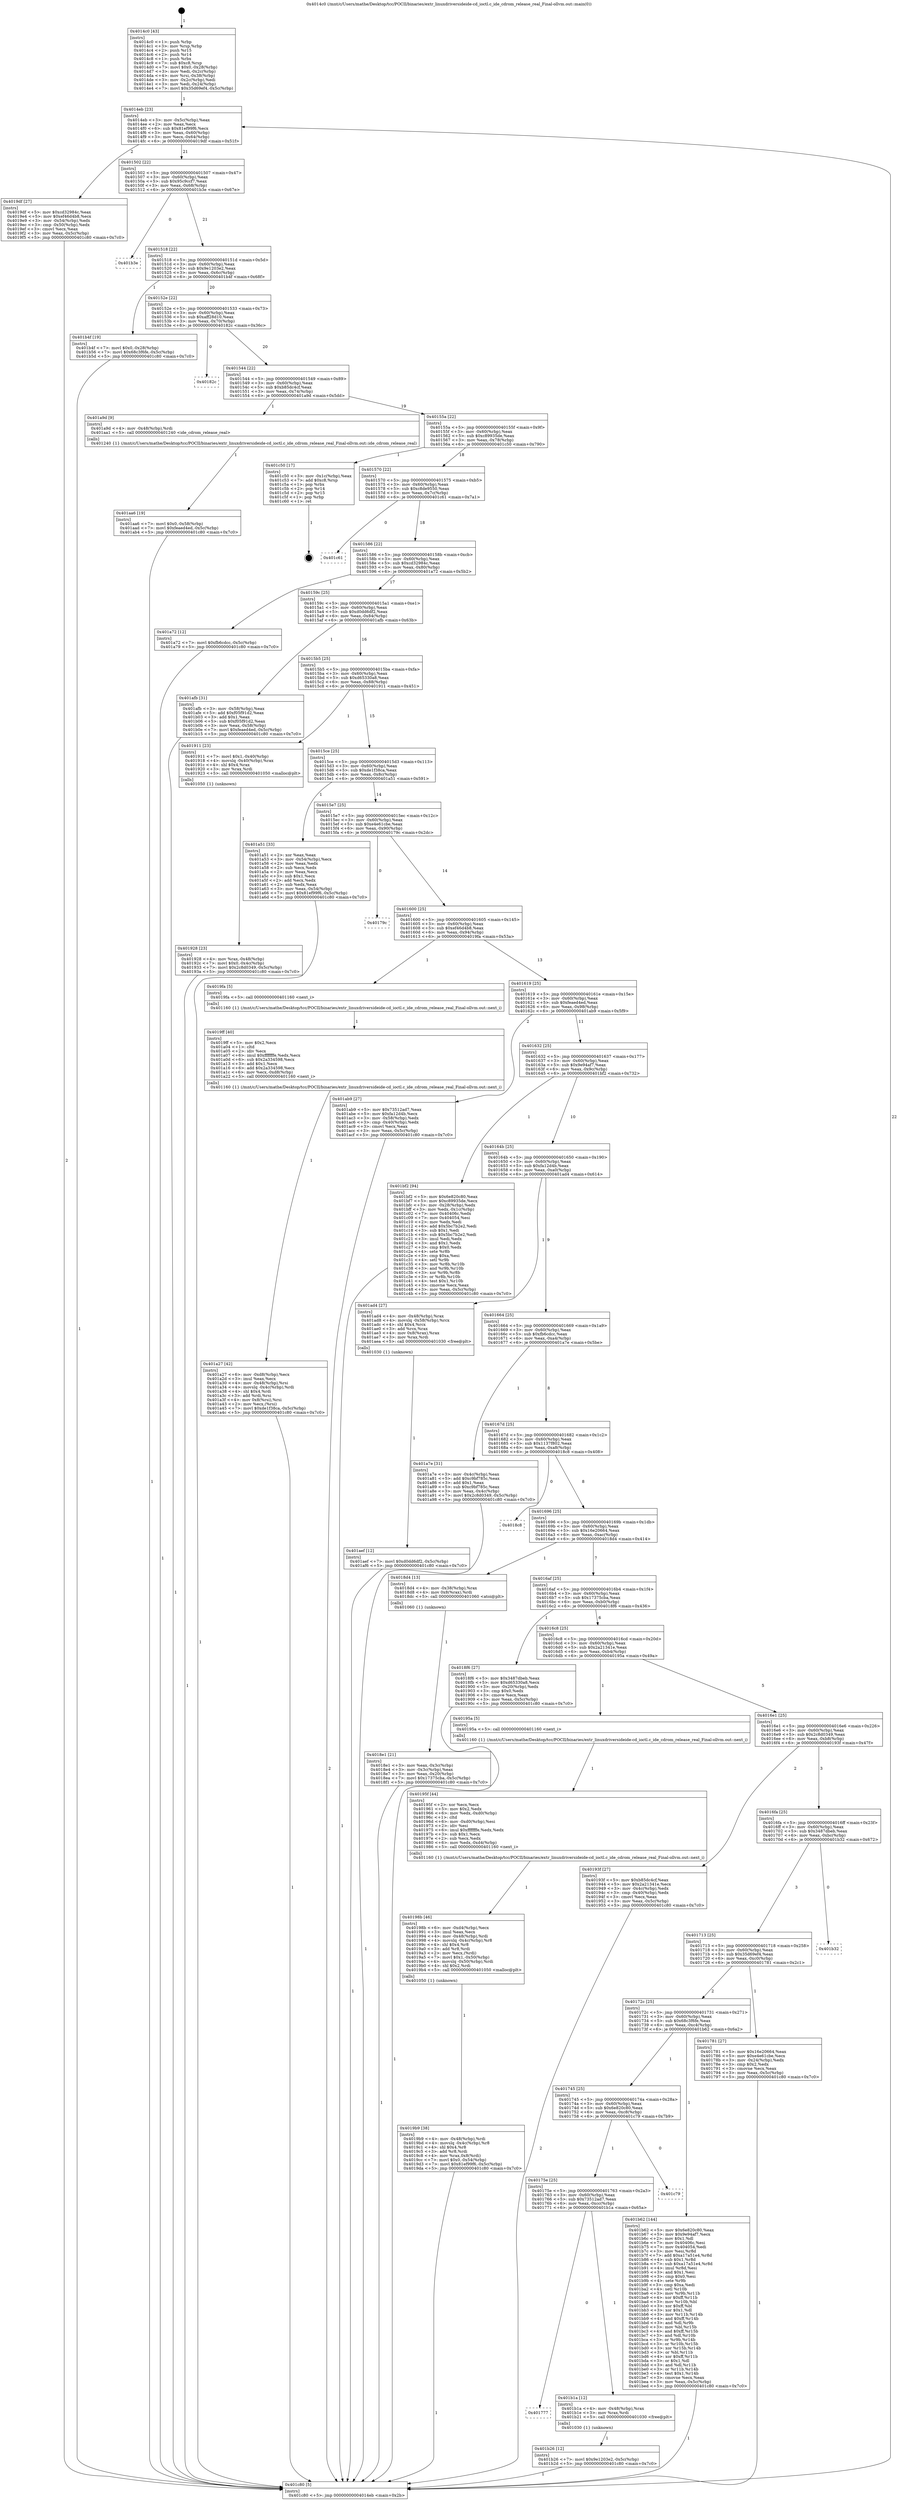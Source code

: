 digraph "0x4014c0" {
  label = "0x4014c0 (/mnt/c/Users/mathe/Desktop/tcc/POCII/binaries/extr_linuxdriversideide-cd_ioctl.c_ide_cdrom_release_real_Final-ollvm.out::main(0))"
  labelloc = "t"
  node[shape=record]

  Entry [label="",width=0.3,height=0.3,shape=circle,fillcolor=black,style=filled]
  "0x4014eb" [label="{
     0x4014eb [23]\l
     | [instrs]\l
     &nbsp;&nbsp;0x4014eb \<+3\>: mov -0x5c(%rbp),%eax\l
     &nbsp;&nbsp;0x4014ee \<+2\>: mov %eax,%ecx\l
     &nbsp;&nbsp;0x4014f0 \<+6\>: sub $0x81ef99f6,%ecx\l
     &nbsp;&nbsp;0x4014f6 \<+3\>: mov %eax,-0x60(%rbp)\l
     &nbsp;&nbsp;0x4014f9 \<+3\>: mov %ecx,-0x64(%rbp)\l
     &nbsp;&nbsp;0x4014fc \<+6\>: je 00000000004019df \<main+0x51f\>\l
  }"]
  "0x4019df" [label="{
     0x4019df [27]\l
     | [instrs]\l
     &nbsp;&nbsp;0x4019df \<+5\>: mov $0xcd32984c,%eax\l
     &nbsp;&nbsp;0x4019e4 \<+5\>: mov $0xef46d4b8,%ecx\l
     &nbsp;&nbsp;0x4019e9 \<+3\>: mov -0x54(%rbp),%edx\l
     &nbsp;&nbsp;0x4019ec \<+3\>: cmp -0x50(%rbp),%edx\l
     &nbsp;&nbsp;0x4019ef \<+3\>: cmovl %ecx,%eax\l
     &nbsp;&nbsp;0x4019f2 \<+3\>: mov %eax,-0x5c(%rbp)\l
     &nbsp;&nbsp;0x4019f5 \<+5\>: jmp 0000000000401c80 \<main+0x7c0\>\l
  }"]
  "0x401502" [label="{
     0x401502 [22]\l
     | [instrs]\l
     &nbsp;&nbsp;0x401502 \<+5\>: jmp 0000000000401507 \<main+0x47\>\l
     &nbsp;&nbsp;0x401507 \<+3\>: mov -0x60(%rbp),%eax\l
     &nbsp;&nbsp;0x40150a \<+5\>: sub $0x95c9ccf7,%eax\l
     &nbsp;&nbsp;0x40150f \<+3\>: mov %eax,-0x68(%rbp)\l
     &nbsp;&nbsp;0x401512 \<+6\>: je 0000000000401b3e \<main+0x67e\>\l
  }"]
  Exit [label="",width=0.3,height=0.3,shape=circle,fillcolor=black,style=filled,peripheries=2]
  "0x401b3e" [label="{
     0x401b3e\l
  }", style=dashed]
  "0x401518" [label="{
     0x401518 [22]\l
     | [instrs]\l
     &nbsp;&nbsp;0x401518 \<+5\>: jmp 000000000040151d \<main+0x5d\>\l
     &nbsp;&nbsp;0x40151d \<+3\>: mov -0x60(%rbp),%eax\l
     &nbsp;&nbsp;0x401520 \<+5\>: sub $0x9e1203e2,%eax\l
     &nbsp;&nbsp;0x401525 \<+3\>: mov %eax,-0x6c(%rbp)\l
     &nbsp;&nbsp;0x401528 \<+6\>: je 0000000000401b4f \<main+0x68f\>\l
  }"]
  "0x401b26" [label="{
     0x401b26 [12]\l
     | [instrs]\l
     &nbsp;&nbsp;0x401b26 \<+7\>: movl $0x9e1203e2,-0x5c(%rbp)\l
     &nbsp;&nbsp;0x401b2d \<+5\>: jmp 0000000000401c80 \<main+0x7c0\>\l
  }"]
  "0x401b4f" [label="{
     0x401b4f [19]\l
     | [instrs]\l
     &nbsp;&nbsp;0x401b4f \<+7\>: movl $0x0,-0x28(%rbp)\l
     &nbsp;&nbsp;0x401b56 \<+7\>: movl $0x68c3f6fe,-0x5c(%rbp)\l
     &nbsp;&nbsp;0x401b5d \<+5\>: jmp 0000000000401c80 \<main+0x7c0\>\l
  }"]
  "0x40152e" [label="{
     0x40152e [22]\l
     | [instrs]\l
     &nbsp;&nbsp;0x40152e \<+5\>: jmp 0000000000401533 \<main+0x73\>\l
     &nbsp;&nbsp;0x401533 \<+3\>: mov -0x60(%rbp),%eax\l
     &nbsp;&nbsp;0x401536 \<+5\>: sub $0xaff28d10,%eax\l
     &nbsp;&nbsp;0x40153b \<+3\>: mov %eax,-0x70(%rbp)\l
     &nbsp;&nbsp;0x40153e \<+6\>: je 000000000040182c \<main+0x36c\>\l
  }"]
  "0x401777" [label="{
     0x401777\l
  }", style=dashed]
  "0x40182c" [label="{
     0x40182c\l
  }", style=dashed]
  "0x401544" [label="{
     0x401544 [22]\l
     | [instrs]\l
     &nbsp;&nbsp;0x401544 \<+5\>: jmp 0000000000401549 \<main+0x89\>\l
     &nbsp;&nbsp;0x401549 \<+3\>: mov -0x60(%rbp),%eax\l
     &nbsp;&nbsp;0x40154c \<+5\>: sub $0xb85dc4cf,%eax\l
     &nbsp;&nbsp;0x401551 \<+3\>: mov %eax,-0x74(%rbp)\l
     &nbsp;&nbsp;0x401554 \<+6\>: je 0000000000401a9d \<main+0x5dd\>\l
  }"]
  "0x401b1a" [label="{
     0x401b1a [12]\l
     | [instrs]\l
     &nbsp;&nbsp;0x401b1a \<+4\>: mov -0x48(%rbp),%rax\l
     &nbsp;&nbsp;0x401b1e \<+3\>: mov %rax,%rdi\l
     &nbsp;&nbsp;0x401b21 \<+5\>: call 0000000000401030 \<free@plt\>\l
     | [calls]\l
     &nbsp;&nbsp;0x401030 \{1\} (unknown)\l
  }"]
  "0x401a9d" [label="{
     0x401a9d [9]\l
     | [instrs]\l
     &nbsp;&nbsp;0x401a9d \<+4\>: mov -0x48(%rbp),%rdi\l
     &nbsp;&nbsp;0x401aa1 \<+5\>: call 0000000000401240 \<ide_cdrom_release_real\>\l
     | [calls]\l
     &nbsp;&nbsp;0x401240 \{1\} (/mnt/c/Users/mathe/Desktop/tcc/POCII/binaries/extr_linuxdriversideide-cd_ioctl.c_ide_cdrom_release_real_Final-ollvm.out::ide_cdrom_release_real)\l
  }"]
  "0x40155a" [label="{
     0x40155a [22]\l
     | [instrs]\l
     &nbsp;&nbsp;0x40155a \<+5\>: jmp 000000000040155f \<main+0x9f\>\l
     &nbsp;&nbsp;0x40155f \<+3\>: mov -0x60(%rbp),%eax\l
     &nbsp;&nbsp;0x401562 \<+5\>: sub $0xc89935de,%eax\l
     &nbsp;&nbsp;0x401567 \<+3\>: mov %eax,-0x78(%rbp)\l
     &nbsp;&nbsp;0x40156a \<+6\>: je 0000000000401c50 \<main+0x790\>\l
  }"]
  "0x40175e" [label="{
     0x40175e [25]\l
     | [instrs]\l
     &nbsp;&nbsp;0x40175e \<+5\>: jmp 0000000000401763 \<main+0x2a3\>\l
     &nbsp;&nbsp;0x401763 \<+3\>: mov -0x60(%rbp),%eax\l
     &nbsp;&nbsp;0x401766 \<+5\>: sub $0x73512ad7,%eax\l
     &nbsp;&nbsp;0x40176b \<+6\>: mov %eax,-0xcc(%rbp)\l
     &nbsp;&nbsp;0x401771 \<+6\>: je 0000000000401b1a \<main+0x65a\>\l
  }"]
  "0x401c50" [label="{
     0x401c50 [17]\l
     | [instrs]\l
     &nbsp;&nbsp;0x401c50 \<+3\>: mov -0x1c(%rbp),%eax\l
     &nbsp;&nbsp;0x401c53 \<+7\>: add $0xc8,%rsp\l
     &nbsp;&nbsp;0x401c5a \<+1\>: pop %rbx\l
     &nbsp;&nbsp;0x401c5b \<+2\>: pop %r14\l
     &nbsp;&nbsp;0x401c5d \<+2\>: pop %r15\l
     &nbsp;&nbsp;0x401c5f \<+1\>: pop %rbp\l
     &nbsp;&nbsp;0x401c60 \<+1\>: ret\l
  }"]
  "0x401570" [label="{
     0x401570 [22]\l
     | [instrs]\l
     &nbsp;&nbsp;0x401570 \<+5\>: jmp 0000000000401575 \<main+0xb5\>\l
     &nbsp;&nbsp;0x401575 \<+3\>: mov -0x60(%rbp),%eax\l
     &nbsp;&nbsp;0x401578 \<+5\>: sub $0xc8de9550,%eax\l
     &nbsp;&nbsp;0x40157d \<+3\>: mov %eax,-0x7c(%rbp)\l
     &nbsp;&nbsp;0x401580 \<+6\>: je 0000000000401c61 \<main+0x7a1\>\l
  }"]
  "0x401c79" [label="{
     0x401c79\l
  }", style=dashed]
  "0x401c61" [label="{
     0x401c61\l
  }", style=dashed]
  "0x401586" [label="{
     0x401586 [22]\l
     | [instrs]\l
     &nbsp;&nbsp;0x401586 \<+5\>: jmp 000000000040158b \<main+0xcb\>\l
     &nbsp;&nbsp;0x40158b \<+3\>: mov -0x60(%rbp),%eax\l
     &nbsp;&nbsp;0x40158e \<+5\>: sub $0xcd32984c,%eax\l
     &nbsp;&nbsp;0x401593 \<+3\>: mov %eax,-0x80(%rbp)\l
     &nbsp;&nbsp;0x401596 \<+6\>: je 0000000000401a72 \<main+0x5b2\>\l
  }"]
  "0x401745" [label="{
     0x401745 [25]\l
     | [instrs]\l
     &nbsp;&nbsp;0x401745 \<+5\>: jmp 000000000040174a \<main+0x28a\>\l
     &nbsp;&nbsp;0x40174a \<+3\>: mov -0x60(%rbp),%eax\l
     &nbsp;&nbsp;0x40174d \<+5\>: sub $0x6e820c80,%eax\l
     &nbsp;&nbsp;0x401752 \<+6\>: mov %eax,-0xc8(%rbp)\l
     &nbsp;&nbsp;0x401758 \<+6\>: je 0000000000401c79 \<main+0x7b9\>\l
  }"]
  "0x401a72" [label="{
     0x401a72 [12]\l
     | [instrs]\l
     &nbsp;&nbsp;0x401a72 \<+7\>: movl $0xfb6cdcc,-0x5c(%rbp)\l
     &nbsp;&nbsp;0x401a79 \<+5\>: jmp 0000000000401c80 \<main+0x7c0\>\l
  }"]
  "0x40159c" [label="{
     0x40159c [25]\l
     | [instrs]\l
     &nbsp;&nbsp;0x40159c \<+5\>: jmp 00000000004015a1 \<main+0xe1\>\l
     &nbsp;&nbsp;0x4015a1 \<+3\>: mov -0x60(%rbp),%eax\l
     &nbsp;&nbsp;0x4015a4 \<+5\>: sub $0xd0dd6df2,%eax\l
     &nbsp;&nbsp;0x4015a9 \<+6\>: mov %eax,-0x84(%rbp)\l
     &nbsp;&nbsp;0x4015af \<+6\>: je 0000000000401afb \<main+0x63b\>\l
  }"]
  "0x401b62" [label="{
     0x401b62 [144]\l
     | [instrs]\l
     &nbsp;&nbsp;0x401b62 \<+5\>: mov $0x6e820c80,%eax\l
     &nbsp;&nbsp;0x401b67 \<+5\>: mov $0x9e94af7,%ecx\l
     &nbsp;&nbsp;0x401b6c \<+2\>: mov $0x1,%dl\l
     &nbsp;&nbsp;0x401b6e \<+7\>: mov 0x40406c,%esi\l
     &nbsp;&nbsp;0x401b75 \<+7\>: mov 0x404054,%edi\l
     &nbsp;&nbsp;0x401b7c \<+3\>: mov %esi,%r8d\l
     &nbsp;&nbsp;0x401b7f \<+7\>: add $0xa17a51e4,%r8d\l
     &nbsp;&nbsp;0x401b86 \<+4\>: sub $0x1,%r8d\l
     &nbsp;&nbsp;0x401b8a \<+7\>: sub $0xa17a51e4,%r8d\l
     &nbsp;&nbsp;0x401b91 \<+4\>: imul %r8d,%esi\l
     &nbsp;&nbsp;0x401b95 \<+3\>: and $0x1,%esi\l
     &nbsp;&nbsp;0x401b98 \<+3\>: cmp $0x0,%esi\l
     &nbsp;&nbsp;0x401b9b \<+4\>: sete %r9b\l
     &nbsp;&nbsp;0x401b9f \<+3\>: cmp $0xa,%edi\l
     &nbsp;&nbsp;0x401ba2 \<+4\>: setl %r10b\l
     &nbsp;&nbsp;0x401ba6 \<+3\>: mov %r9b,%r11b\l
     &nbsp;&nbsp;0x401ba9 \<+4\>: xor $0xff,%r11b\l
     &nbsp;&nbsp;0x401bad \<+3\>: mov %r10b,%bl\l
     &nbsp;&nbsp;0x401bb0 \<+3\>: xor $0xff,%bl\l
     &nbsp;&nbsp;0x401bb3 \<+3\>: xor $0x1,%dl\l
     &nbsp;&nbsp;0x401bb6 \<+3\>: mov %r11b,%r14b\l
     &nbsp;&nbsp;0x401bb9 \<+4\>: and $0xff,%r14b\l
     &nbsp;&nbsp;0x401bbd \<+3\>: and %dl,%r9b\l
     &nbsp;&nbsp;0x401bc0 \<+3\>: mov %bl,%r15b\l
     &nbsp;&nbsp;0x401bc3 \<+4\>: and $0xff,%r15b\l
     &nbsp;&nbsp;0x401bc7 \<+3\>: and %dl,%r10b\l
     &nbsp;&nbsp;0x401bca \<+3\>: or %r9b,%r14b\l
     &nbsp;&nbsp;0x401bcd \<+3\>: or %r10b,%r15b\l
     &nbsp;&nbsp;0x401bd0 \<+3\>: xor %r15b,%r14b\l
     &nbsp;&nbsp;0x401bd3 \<+3\>: or %bl,%r11b\l
     &nbsp;&nbsp;0x401bd6 \<+4\>: xor $0xff,%r11b\l
     &nbsp;&nbsp;0x401bda \<+3\>: or $0x1,%dl\l
     &nbsp;&nbsp;0x401bdd \<+3\>: and %dl,%r11b\l
     &nbsp;&nbsp;0x401be0 \<+3\>: or %r11b,%r14b\l
     &nbsp;&nbsp;0x401be3 \<+4\>: test $0x1,%r14b\l
     &nbsp;&nbsp;0x401be7 \<+3\>: cmovne %ecx,%eax\l
     &nbsp;&nbsp;0x401bea \<+3\>: mov %eax,-0x5c(%rbp)\l
     &nbsp;&nbsp;0x401bed \<+5\>: jmp 0000000000401c80 \<main+0x7c0\>\l
  }"]
  "0x401afb" [label="{
     0x401afb [31]\l
     | [instrs]\l
     &nbsp;&nbsp;0x401afb \<+3\>: mov -0x58(%rbp),%eax\l
     &nbsp;&nbsp;0x401afe \<+5\>: add $0xf05f91d2,%eax\l
     &nbsp;&nbsp;0x401b03 \<+3\>: add $0x1,%eax\l
     &nbsp;&nbsp;0x401b06 \<+5\>: sub $0xf05f91d2,%eax\l
     &nbsp;&nbsp;0x401b0b \<+3\>: mov %eax,-0x58(%rbp)\l
     &nbsp;&nbsp;0x401b0e \<+7\>: movl $0xfeaed4ed,-0x5c(%rbp)\l
     &nbsp;&nbsp;0x401b15 \<+5\>: jmp 0000000000401c80 \<main+0x7c0\>\l
  }"]
  "0x4015b5" [label="{
     0x4015b5 [25]\l
     | [instrs]\l
     &nbsp;&nbsp;0x4015b5 \<+5\>: jmp 00000000004015ba \<main+0xfa\>\l
     &nbsp;&nbsp;0x4015ba \<+3\>: mov -0x60(%rbp),%eax\l
     &nbsp;&nbsp;0x4015bd \<+5\>: sub $0xd65330a8,%eax\l
     &nbsp;&nbsp;0x4015c2 \<+6\>: mov %eax,-0x88(%rbp)\l
     &nbsp;&nbsp;0x4015c8 \<+6\>: je 0000000000401911 \<main+0x451\>\l
  }"]
  "0x401aef" [label="{
     0x401aef [12]\l
     | [instrs]\l
     &nbsp;&nbsp;0x401aef \<+7\>: movl $0xd0dd6df2,-0x5c(%rbp)\l
     &nbsp;&nbsp;0x401af6 \<+5\>: jmp 0000000000401c80 \<main+0x7c0\>\l
  }"]
  "0x401911" [label="{
     0x401911 [23]\l
     | [instrs]\l
     &nbsp;&nbsp;0x401911 \<+7\>: movl $0x1,-0x40(%rbp)\l
     &nbsp;&nbsp;0x401918 \<+4\>: movslq -0x40(%rbp),%rax\l
     &nbsp;&nbsp;0x40191c \<+4\>: shl $0x4,%rax\l
     &nbsp;&nbsp;0x401920 \<+3\>: mov %rax,%rdi\l
     &nbsp;&nbsp;0x401923 \<+5\>: call 0000000000401050 \<malloc@plt\>\l
     | [calls]\l
     &nbsp;&nbsp;0x401050 \{1\} (unknown)\l
  }"]
  "0x4015ce" [label="{
     0x4015ce [25]\l
     | [instrs]\l
     &nbsp;&nbsp;0x4015ce \<+5\>: jmp 00000000004015d3 \<main+0x113\>\l
     &nbsp;&nbsp;0x4015d3 \<+3\>: mov -0x60(%rbp),%eax\l
     &nbsp;&nbsp;0x4015d6 \<+5\>: sub $0xde1f38ca,%eax\l
     &nbsp;&nbsp;0x4015db \<+6\>: mov %eax,-0x8c(%rbp)\l
     &nbsp;&nbsp;0x4015e1 \<+6\>: je 0000000000401a51 \<main+0x591\>\l
  }"]
  "0x401aa6" [label="{
     0x401aa6 [19]\l
     | [instrs]\l
     &nbsp;&nbsp;0x401aa6 \<+7\>: movl $0x0,-0x58(%rbp)\l
     &nbsp;&nbsp;0x401aad \<+7\>: movl $0xfeaed4ed,-0x5c(%rbp)\l
     &nbsp;&nbsp;0x401ab4 \<+5\>: jmp 0000000000401c80 \<main+0x7c0\>\l
  }"]
  "0x401a51" [label="{
     0x401a51 [33]\l
     | [instrs]\l
     &nbsp;&nbsp;0x401a51 \<+2\>: xor %eax,%eax\l
     &nbsp;&nbsp;0x401a53 \<+3\>: mov -0x54(%rbp),%ecx\l
     &nbsp;&nbsp;0x401a56 \<+2\>: mov %eax,%edx\l
     &nbsp;&nbsp;0x401a58 \<+2\>: sub %ecx,%edx\l
     &nbsp;&nbsp;0x401a5a \<+2\>: mov %eax,%ecx\l
     &nbsp;&nbsp;0x401a5c \<+3\>: sub $0x1,%ecx\l
     &nbsp;&nbsp;0x401a5f \<+2\>: add %ecx,%edx\l
     &nbsp;&nbsp;0x401a61 \<+2\>: sub %edx,%eax\l
     &nbsp;&nbsp;0x401a63 \<+3\>: mov %eax,-0x54(%rbp)\l
     &nbsp;&nbsp;0x401a66 \<+7\>: movl $0x81ef99f6,-0x5c(%rbp)\l
     &nbsp;&nbsp;0x401a6d \<+5\>: jmp 0000000000401c80 \<main+0x7c0\>\l
  }"]
  "0x4015e7" [label="{
     0x4015e7 [25]\l
     | [instrs]\l
     &nbsp;&nbsp;0x4015e7 \<+5\>: jmp 00000000004015ec \<main+0x12c\>\l
     &nbsp;&nbsp;0x4015ec \<+3\>: mov -0x60(%rbp),%eax\l
     &nbsp;&nbsp;0x4015ef \<+5\>: sub $0xe4e61cbe,%eax\l
     &nbsp;&nbsp;0x4015f4 \<+6\>: mov %eax,-0x90(%rbp)\l
     &nbsp;&nbsp;0x4015fa \<+6\>: je 000000000040179c \<main+0x2dc\>\l
  }"]
  "0x401a27" [label="{
     0x401a27 [42]\l
     | [instrs]\l
     &nbsp;&nbsp;0x401a27 \<+6\>: mov -0xd8(%rbp),%ecx\l
     &nbsp;&nbsp;0x401a2d \<+3\>: imul %eax,%ecx\l
     &nbsp;&nbsp;0x401a30 \<+4\>: mov -0x48(%rbp),%rsi\l
     &nbsp;&nbsp;0x401a34 \<+4\>: movslq -0x4c(%rbp),%rdi\l
     &nbsp;&nbsp;0x401a38 \<+4\>: shl $0x4,%rdi\l
     &nbsp;&nbsp;0x401a3c \<+3\>: add %rdi,%rsi\l
     &nbsp;&nbsp;0x401a3f \<+4\>: mov 0x8(%rsi),%rsi\l
     &nbsp;&nbsp;0x401a43 \<+2\>: mov %ecx,(%rsi)\l
     &nbsp;&nbsp;0x401a45 \<+7\>: movl $0xde1f38ca,-0x5c(%rbp)\l
     &nbsp;&nbsp;0x401a4c \<+5\>: jmp 0000000000401c80 \<main+0x7c0\>\l
  }"]
  "0x40179c" [label="{
     0x40179c\l
  }", style=dashed]
  "0x401600" [label="{
     0x401600 [25]\l
     | [instrs]\l
     &nbsp;&nbsp;0x401600 \<+5\>: jmp 0000000000401605 \<main+0x145\>\l
     &nbsp;&nbsp;0x401605 \<+3\>: mov -0x60(%rbp),%eax\l
     &nbsp;&nbsp;0x401608 \<+5\>: sub $0xef46d4b8,%eax\l
     &nbsp;&nbsp;0x40160d \<+6\>: mov %eax,-0x94(%rbp)\l
     &nbsp;&nbsp;0x401613 \<+6\>: je 00000000004019fa \<main+0x53a\>\l
  }"]
  "0x4019ff" [label="{
     0x4019ff [40]\l
     | [instrs]\l
     &nbsp;&nbsp;0x4019ff \<+5\>: mov $0x2,%ecx\l
     &nbsp;&nbsp;0x401a04 \<+1\>: cltd\l
     &nbsp;&nbsp;0x401a05 \<+2\>: idiv %ecx\l
     &nbsp;&nbsp;0x401a07 \<+6\>: imul $0xfffffffe,%edx,%ecx\l
     &nbsp;&nbsp;0x401a0d \<+6\>: sub $0x2a334598,%ecx\l
     &nbsp;&nbsp;0x401a13 \<+3\>: add $0x1,%ecx\l
     &nbsp;&nbsp;0x401a16 \<+6\>: add $0x2a334598,%ecx\l
     &nbsp;&nbsp;0x401a1c \<+6\>: mov %ecx,-0xd8(%rbp)\l
     &nbsp;&nbsp;0x401a22 \<+5\>: call 0000000000401160 \<next_i\>\l
     | [calls]\l
     &nbsp;&nbsp;0x401160 \{1\} (/mnt/c/Users/mathe/Desktop/tcc/POCII/binaries/extr_linuxdriversideide-cd_ioctl.c_ide_cdrom_release_real_Final-ollvm.out::next_i)\l
  }"]
  "0x4019fa" [label="{
     0x4019fa [5]\l
     | [instrs]\l
     &nbsp;&nbsp;0x4019fa \<+5\>: call 0000000000401160 \<next_i\>\l
     | [calls]\l
     &nbsp;&nbsp;0x401160 \{1\} (/mnt/c/Users/mathe/Desktop/tcc/POCII/binaries/extr_linuxdriversideide-cd_ioctl.c_ide_cdrom_release_real_Final-ollvm.out::next_i)\l
  }"]
  "0x401619" [label="{
     0x401619 [25]\l
     | [instrs]\l
     &nbsp;&nbsp;0x401619 \<+5\>: jmp 000000000040161e \<main+0x15e\>\l
     &nbsp;&nbsp;0x40161e \<+3\>: mov -0x60(%rbp),%eax\l
     &nbsp;&nbsp;0x401621 \<+5\>: sub $0xfeaed4ed,%eax\l
     &nbsp;&nbsp;0x401626 \<+6\>: mov %eax,-0x98(%rbp)\l
     &nbsp;&nbsp;0x40162c \<+6\>: je 0000000000401ab9 \<main+0x5f9\>\l
  }"]
  "0x4019b9" [label="{
     0x4019b9 [38]\l
     | [instrs]\l
     &nbsp;&nbsp;0x4019b9 \<+4\>: mov -0x48(%rbp),%rdi\l
     &nbsp;&nbsp;0x4019bd \<+4\>: movslq -0x4c(%rbp),%r8\l
     &nbsp;&nbsp;0x4019c1 \<+4\>: shl $0x4,%r8\l
     &nbsp;&nbsp;0x4019c5 \<+3\>: add %r8,%rdi\l
     &nbsp;&nbsp;0x4019c8 \<+4\>: mov %rax,0x8(%rdi)\l
     &nbsp;&nbsp;0x4019cc \<+7\>: movl $0x0,-0x54(%rbp)\l
     &nbsp;&nbsp;0x4019d3 \<+7\>: movl $0x81ef99f6,-0x5c(%rbp)\l
     &nbsp;&nbsp;0x4019da \<+5\>: jmp 0000000000401c80 \<main+0x7c0\>\l
  }"]
  "0x401ab9" [label="{
     0x401ab9 [27]\l
     | [instrs]\l
     &nbsp;&nbsp;0x401ab9 \<+5\>: mov $0x73512ad7,%eax\l
     &nbsp;&nbsp;0x401abe \<+5\>: mov $0xfa12d4b,%ecx\l
     &nbsp;&nbsp;0x401ac3 \<+3\>: mov -0x58(%rbp),%edx\l
     &nbsp;&nbsp;0x401ac6 \<+3\>: cmp -0x40(%rbp),%edx\l
     &nbsp;&nbsp;0x401ac9 \<+3\>: cmovl %ecx,%eax\l
     &nbsp;&nbsp;0x401acc \<+3\>: mov %eax,-0x5c(%rbp)\l
     &nbsp;&nbsp;0x401acf \<+5\>: jmp 0000000000401c80 \<main+0x7c0\>\l
  }"]
  "0x401632" [label="{
     0x401632 [25]\l
     | [instrs]\l
     &nbsp;&nbsp;0x401632 \<+5\>: jmp 0000000000401637 \<main+0x177\>\l
     &nbsp;&nbsp;0x401637 \<+3\>: mov -0x60(%rbp),%eax\l
     &nbsp;&nbsp;0x40163a \<+5\>: sub $0x9e94af7,%eax\l
     &nbsp;&nbsp;0x40163f \<+6\>: mov %eax,-0x9c(%rbp)\l
     &nbsp;&nbsp;0x401645 \<+6\>: je 0000000000401bf2 \<main+0x732\>\l
  }"]
  "0x40198b" [label="{
     0x40198b [46]\l
     | [instrs]\l
     &nbsp;&nbsp;0x40198b \<+6\>: mov -0xd4(%rbp),%ecx\l
     &nbsp;&nbsp;0x401991 \<+3\>: imul %eax,%ecx\l
     &nbsp;&nbsp;0x401994 \<+4\>: mov -0x48(%rbp),%rdi\l
     &nbsp;&nbsp;0x401998 \<+4\>: movslq -0x4c(%rbp),%r8\l
     &nbsp;&nbsp;0x40199c \<+4\>: shl $0x4,%r8\l
     &nbsp;&nbsp;0x4019a0 \<+3\>: add %r8,%rdi\l
     &nbsp;&nbsp;0x4019a3 \<+2\>: mov %ecx,(%rdi)\l
     &nbsp;&nbsp;0x4019a5 \<+7\>: movl $0x1,-0x50(%rbp)\l
     &nbsp;&nbsp;0x4019ac \<+4\>: movslq -0x50(%rbp),%rdi\l
     &nbsp;&nbsp;0x4019b0 \<+4\>: shl $0x2,%rdi\l
     &nbsp;&nbsp;0x4019b4 \<+5\>: call 0000000000401050 \<malloc@plt\>\l
     | [calls]\l
     &nbsp;&nbsp;0x401050 \{1\} (unknown)\l
  }"]
  "0x401bf2" [label="{
     0x401bf2 [94]\l
     | [instrs]\l
     &nbsp;&nbsp;0x401bf2 \<+5\>: mov $0x6e820c80,%eax\l
     &nbsp;&nbsp;0x401bf7 \<+5\>: mov $0xc89935de,%ecx\l
     &nbsp;&nbsp;0x401bfc \<+3\>: mov -0x28(%rbp),%edx\l
     &nbsp;&nbsp;0x401bff \<+3\>: mov %edx,-0x1c(%rbp)\l
     &nbsp;&nbsp;0x401c02 \<+7\>: mov 0x40406c,%edx\l
     &nbsp;&nbsp;0x401c09 \<+7\>: mov 0x404054,%esi\l
     &nbsp;&nbsp;0x401c10 \<+2\>: mov %edx,%edi\l
     &nbsp;&nbsp;0x401c12 \<+6\>: add $0x5bc7b2e2,%edi\l
     &nbsp;&nbsp;0x401c18 \<+3\>: sub $0x1,%edi\l
     &nbsp;&nbsp;0x401c1b \<+6\>: sub $0x5bc7b2e2,%edi\l
     &nbsp;&nbsp;0x401c21 \<+3\>: imul %edi,%edx\l
     &nbsp;&nbsp;0x401c24 \<+3\>: and $0x1,%edx\l
     &nbsp;&nbsp;0x401c27 \<+3\>: cmp $0x0,%edx\l
     &nbsp;&nbsp;0x401c2a \<+4\>: sete %r8b\l
     &nbsp;&nbsp;0x401c2e \<+3\>: cmp $0xa,%esi\l
     &nbsp;&nbsp;0x401c31 \<+4\>: setl %r9b\l
     &nbsp;&nbsp;0x401c35 \<+3\>: mov %r8b,%r10b\l
     &nbsp;&nbsp;0x401c38 \<+3\>: and %r9b,%r10b\l
     &nbsp;&nbsp;0x401c3b \<+3\>: xor %r9b,%r8b\l
     &nbsp;&nbsp;0x401c3e \<+3\>: or %r8b,%r10b\l
     &nbsp;&nbsp;0x401c41 \<+4\>: test $0x1,%r10b\l
     &nbsp;&nbsp;0x401c45 \<+3\>: cmovne %ecx,%eax\l
     &nbsp;&nbsp;0x401c48 \<+3\>: mov %eax,-0x5c(%rbp)\l
     &nbsp;&nbsp;0x401c4b \<+5\>: jmp 0000000000401c80 \<main+0x7c0\>\l
  }"]
  "0x40164b" [label="{
     0x40164b [25]\l
     | [instrs]\l
     &nbsp;&nbsp;0x40164b \<+5\>: jmp 0000000000401650 \<main+0x190\>\l
     &nbsp;&nbsp;0x401650 \<+3\>: mov -0x60(%rbp),%eax\l
     &nbsp;&nbsp;0x401653 \<+5\>: sub $0xfa12d4b,%eax\l
     &nbsp;&nbsp;0x401658 \<+6\>: mov %eax,-0xa0(%rbp)\l
     &nbsp;&nbsp;0x40165e \<+6\>: je 0000000000401ad4 \<main+0x614\>\l
  }"]
  "0x40195f" [label="{
     0x40195f [44]\l
     | [instrs]\l
     &nbsp;&nbsp;0x40195f \<+2\>: xor %ecx,%ecx\l
     &nbsp;&nbsp;0x401961 \<+5\>: mov $0x2,%edx\l
     &nbsp;&nbsp;0x401966 \<+6\>: mov %edx,-0xd0(%rbp)\l
     &nbsp;&nbsp;0x40196c \<+1\>: cltd\l
     &nbsp;&nbsp;0x40196d \<+6\>: mov -0xd0(%rbp),%esi\l
     &nbsp;&nbsp;0x401973 \<+2\>: idiv %esi\l
     &nbsp;&nbsp;0x401975 \<+6\>: imul $0xfffffffe,%edx,%edx\l
     &nbsp;&nbsp;0x40197b \<+3\>: sub $0x1,%ecx\l
     &nbsp;&nbsp;0x40197e \<+2\>: sub %ecx,%edx\l
     &nbsp;&nbsp;0x401980 \<+6\>: mov %edx,-0xd4(%rbp)\l
     &nbsp;&nbsp;0x401986 \<+5\>: call 0000000000401160 \<next_i\>\l
     | [calls]\l
     &nbsp;&nbsp;0x401160 \{1\} (/mnt/c/Users/mathe/Desktop/tcc/POCII/binaries/extr_linuxdriversideide-cd_ioctl.c_ide_cdrom_release_real_Final-ollvm.out::next_i)\l
  }"]
  "0x401ad4" [label="{
     0x401ad4 [27]\l
     | [instrs]\l
     &nbsp;&nbsp;0x401ad4 \<+4\>: mov -0x48(%rbp),%rax\l
     &nbsp;&nbsp;0x401ad8 \<+4\>: movslq -0x58(%rbp),%rcx\l
     &nbsp;&nbsp;0x401adc \<+4\>: shl $0x4,%rcx\l
     &nbsp;&nbsp;0x401ae0 \<+3\>: add %rcx,%rax\l
     &nbsp;&nbsp;0x401ae3 \<+4\>: mov 0x8(%rax),%rax\l
     &nbsp;&nbsp;0x401ae7 \<+3\>: mov %rax,%rdi\l
     &nbsp;&nbsp;0x401aea \<+5\>: call 0000000000401030 \<free@plt\>\l
     | [calls]\l
     &nbsp;&nbsp;0x401030 \{1\} (unknown)\l
  }"]
  "0x401664" [label="{
     0x401664 [25]\l
     | [instrs]\l
     &nbsp;&nbsp;0x401664 \<+5\>: jmp 0000000000401669 \<main+0x1a9\>\l
     &nbsp;&nbsp;0x401669 \<+3\>: mov -0x60(%rbp),%eax\l
     &nbsp;&nbsp;0x40166c \<+5\>: sub $0xfb6cdcc,%eax\l
     &nbsp;&nbsp;0x401671 \<+6\>: mov %eax,-0xa4(%rbp)\l
     &nbsp;&nbsp;0x401677 \<+6\>: je 0000000000401a7e \<main+0x5be\>\l
  }"]
  "0x401928" [label="{
     0x401928 [23]\l
     | [instrs]\l
     &nbsp;&nbsp;0x401928 \<+4\>: mov %rax,-0x48(%rbp)\l
     &nbsp;&nbsp;0x40192c \<+7\>: movl $0x0,-0x4c(%rbp)\l
     &nbsp;&nbsp;0x401933 \<+7\>: movl $0x2c8d0349,-0x5c(%rbp)\l
     &nbsp;&nbsp;0x40193a \<+5\>: jmp 0000000000401c80 \<main+0x7c0\>\l
  }"]
  "0x401a7e" [label="{
     0x401a7e [31]\l
     | [instrs]\l
     &nbsp;&nbsp;0x401a7e \<+3\>: mov -0x4c(%rbp),%eax\l
     &nbsp;&nbsp;0x401a81 \<+5\>: add $0xc9bf785c,%eax\l
     &nbsp;&nbsp;0x401a86 \<+3\>: add $0x1,%eax\l
     &nbsp;&nbsp;0x401a89 \<+5\>: sub $0xc9bf785c,%eax\l
     &nbsp;&nbsp;0x401a8e \<+3\>: mov %eax,-0x4c(%rbp)\l
     &nbsp;&nbsp;0x401a91 \<+7\>: movl $0x2c8d0349,-0x5c(%rbp)\l
     &nbsp;&nbsp;0x401a98 \<+5\>: jmp 0000000000401c80 \<main+0x7c0\>\l
  }"]
  "0x40167d" [label="{
     0x40167d [25]\l
     | [instrs]\l
     &nbsp;&nbsp;0x40167d \<+5\>: jmp 0000000000401682 \<main+0x1c2\>\l
     &nbsp;&nbsp;0x401682 \<+3\>: mov -0x60(%rbp),%eax\l
     &nbsp;&nbsp;0x401685 \<+5\>: sub $0x1137f802,%eax\l
     &nbsp;&nbsp;0x40168a \<+6\>: mov %eax,-0xa8(%rbp)\l
     &nbsp;&nbsp;0x401690 \<+6\>: je 00000000004018c8 \<main+0x408\>\l
  }"]
  "0x4018e1" [label="{
     0x4018e1 [21]\l
     | [instrs]\l
     &nbsp;&nbsp;0x4018e1 \<+3\>: mov %eax,-0x3c(%rbp)\l
     &nbsp;&nbsp;0x4018e4 \<+3\>: mov -0x3c(%rbp),%eax\l
     &nbsp;&nbsp;0x4018e7 \<+3\>: mov %eax,-0x20(%rbp)\l
     &nbsp;&nbsp;0x4018ea \<+7\>: movl $0x17375cba,-0x5c(%rbp)\l
     &nbsp;&nbsp;0x4018f1 \<+5\>: jmp 0000000000401c80 \<main+0x7c0\>\l
  }"]
  "0x4018c8" [label="{
     0x4018c8\l
  }", style=dashed]
  "0x401696" [label="{
     0x401696 [25]\l
     | [instrs]\l
     &nbsp;&nbsp;0x401696 \<+5\>: jmp 000000000040169b \<main+0x1db\>\l
     &nbsp;&nbsp;0x40169b \<+3\>: mov -0x60(%rbp),%eax\l
     &nbsp;&nbsp;0x40169e \<+5\>: sub $0x16e20664,%eax\l
     &nbsp;&nbsp;0x4016a3 \<+6\>: mov %eax,-0xac(%rbp)\l
     &nbsp;&nbsp;0x4016a9 \<+6\>: je 00000000004018d4 \<main+0x414\>\l
  }"]
  "0x4014c0" [label="{
     0x4014c0 [43]\l
     | [instrs]\l
     &nbsp;&nbsp;0x4014c0 \<+1\>: push %rbp\l
     &nbsp;&nbsp;0x4014c1 \<+3\>: mov %rsp,%rbp\l
     &nbsp;&nbsp;0x4014c4 \<+2\>: push %r15\l
     &nbsp;&nbsp;0x4014c6 \<+2\>: push %r14\l
     &nbsp;&nbsp;0x4014c8 \<+1\>: push %rbx\l
     &nbsp;&nbsp;0x4014c9 \<+7\>: sub $0xc8,%rsp\l
     &nbsp;&nbsp;0x4014d0 \<+7\>: movl $0x0,-0x28(%rbp)\l
     &nbsp;&nbsp;0x4014d7 \<+3\>: mov %edi,-0x2c(%rbp)\l
     &nbsp;&nbsp;0x4014da \<+4\>: mov %rsi,-0x38(%rbp)\l
     &nbsp;&nbsp;0x4014de \<+3\>: mov -0x2c(%rbp),%edi\l
     &nbsp;&nbsp;0x4014e1 \<+3\>: mov %edi,-0x24(%rbp)\l
     &nbsp;&nbsp;0x4014e4 \<+7\>: movl $0x35d69ef4,-0x5c(%rbp)\l
  }"]
  "0x4018d4" [label="{
     0x4018d4 [13]\l
     | [instrs]\l
     &nbsp;&nbsp;0x4018d4 \<+4\>: mov -0x38(%rbp),%rax\l
     &nbsp;&nbsp;0x4018d8 \<+4\>: mov 0x8(%rax),%rdi\l
     &nbsp;&nbsp;0x4018dc \<+5\>: call 0000000000401060 \<atoi@plt\>\l
     | [calls]\l
     &nbsp;&nbsp;0x401060 \{1\} (unknown)\l
  }"]
  "0x4016af" [label="{
     0x4016af [25]\l
     | [instrs]\l
     &nbsp;&nbsp;0x4016af \<+5\>: jmp 00000000004016b4 \<main+0x1f4\>\l
     &nbsp;&nbsp;0x4016b4 \<+3\>: mov -0x60(%rbp),%eax\l
     &nbsp;&nbsp;0x4016b7 \<+5\>: sub $0x17375cba,%eax\l
     &nbsp;&nbsp;0x4016bc \<+6\>: mov %eax,-0xb0(%rbp)\l
     &nbsp;&nbsp;0x4016c2 \<+6\>: je 00000000004018f6 \<main+0x436\>\l
  }"]
  "0x401c80" [label="{
     0x401c80 [5]\l
     | [instrs]\l
     &nbsp;&nbsp;0x401c80 \<+5\>: jmp 00000000004014eb \<main+0x2b\>\l
  }"]
  "0x4018f6" [label="{
     0x4018f6 [27]\l
     | [instrs]\l
     &nbsp;&nbsp;0x4018f6 \<+5\>: mov $0x3487dbeb,%eax\l
     &nbsp;&nbsp;0x4018fb \<+5\>: mov $0xd65330a8,%ecx\l
     &nbsp;&nbsp;0x401900 \<+3\>: mov -0x20(%rbp),%edx\l
     &nbsp;&nbsp;0x401903 \<+3\>: cmp $0x0,%edx\l
     &nbsp;&nbsp;0x401906 \<+3\>: cmove %ecx,%eax\l
     &nbsp;&nbsp;0x401909 \<+3\>: mov %eax,-0x5c(%rbp)\l
     &nbsp;&nbsp;0x40190c \<+5\>: jmp 0000000000401c80 \<main+0x7c0\>\l
  }"]
  "0x4016c8" [label="{
     0x4016c8 [25]\l
     | [instrs]\l
     &nbsp;&nbsp;0x4016c8 \<+5\>: jmp 00000000004016cd \<main+0x20d\>\l
     &nbsp;&nbsp;0x4016cd \<+3\>: mov -0x60(%rbp),%eax\l
     &nbsp;&nbsp;0x4016d0 \<+5\>: sub $0x2a21341e,%eax\l
     &nbsp;&nbsp;0x4016d5 \<+6\>: mov %eax,-0xb4(%rbp)\l
     &nbsp;&nbsp;0x4016db \<+6\>: je 000000000040195a \<main+0x49a\>\l
  }"]
  "0x40172c" [label="{
     0x40172c [25]\l
     | [instrs]\l
     &nbsp;&nbsp;0x40172c \<+5\>: jmp 0000000000401731 \<main+0x271\>\l
     &nbsp;&nbsp;0x401731 \<+3\>: mov -0x60(%rbp),%eax\l
     &nbsp;&nbsp;0x401734 \<+5\>: sub $0x68c3f6fe,%eax\l
     &nbsp;&nbsp;0x401739 \<+6\>: mov %eax,-0xc4(%rbp)\l
     &nbsp;&nbsp;0x40173f \<+6\>: je 0000000000401b62 \<main+0x6a2\>\l
  }"]
  "0x40195a" [label="{
     0x40195a [5]\l
     | [instrs]\l
     &nbsp;&nbsp;0x40195a \<+5\>: call 0000000000401160 \<next_i\>\l
     | [calls]\l
     &nbsp;&nbsp;0x401160 \{1\} (/mnt/c/Users/mathe/Desktop/tcc/POCII/binaries/extr_linuxdriversideide-cd_ioctl.c_ide_cdrom_release_real_Final-ollvm.out::next_i)\l
  }"]
  "0x4016e1" [label="{
     0x4016e1 [25]\l
     | [instrs]\l
     &nbsp;&nbsp;0x4016e1 \<+5\>: jmp 00000000004016e6 \<main+0x226\>\l
     &nbsp;&nbsp;0x4016e6 \<+3\>: mov -0x60(%rbp),%eax\l
     &nbsp;&nbsp;0x4016e9 \<+5\>: sub $0x2c8d0349,%eax\l
     &nbsp;&nbsp;0x4016ee \<+6\>: mov %eax,-0xb8(%rbp)\l
     &nbsp;&nbsp;0x4016f4 \<+6\>: je 000000000040193f \<main+0x47f\>\l
  }"]
  "0x401781" [label="{
     0x401781 [27]\l
     | [instrs]\l
     &nbsp;&nbsp;0x401781 \<+5\>: mov $0x16e20664,%eax\l
     &nbsp;&nbsp;0x401786 \<+5\>: mov $0xe4e61cbe,%ecx\l
     &nbsp;&nbsp;0x40178b \<+3\>: mov -0x24(%rbp),%edx\l
     &nbsp;&nbsp;0x40178e \<+3\>: cmp $0x2,%edx\l
     &nbsp;&nbsp;0x401791 \<+3\>: cmovne %ecx,%eax\l
     &nbsp;&nbsp;0x401794 \<+3\>: mov %eax,-0x5c(%rbp)\l
     &nbsp;&nbsp;0x401797 \<+5\>: jmp 0000000000401c80 \<main+0x7c0\>\l
  }"]
  "0x40193f" [label="{
     0x40193f [27]\l
     | [instrs]\l
     &nbsp;&nbsp;0x40193f \<+5\>: mov $0xb85dc4cf,%eax\l
     &nbsp;&nbsp;0x401944 \<+5\>: mov $0x2a21341e,%ecx\l
     &nbsp;&nbsp;0x401949 \<+3\>: mov -0x4c(%rbp),%edx\l
     &nbsp;&nbsp;0x40194c \<+3\>: cmp -0x40(%rbp),%edx\l
     &nbsp;&nbsp;0x40194f \<+3\>: cmovl %ecx,%eax\l
     &nbsp;&nbsp;0x401952 \<+3\>: mov %eax,-0x5c(%rbp)\l
     &nbsp;&nbsp;0x401955 \<+5\>: jmp 0000000000401c80 \<main+0x7c0\>\l
  }"]
  "0x4016fa" [label="{
     0x4016fa [25]\l
     | [instrs]\l
     &nbsp;&nbsp;0x4016fa \<+5\>: jmp 00000000004016ff \<main+0x23f\>\l
     &nbsp;&nbsp;0x4016ff \<+3\>: mov -0x60(%rbp),%eax\l
     &nbsp;&nbsp;0x401702 \<+5\>: sub $0x3487dbeb,%eax\l
     &nbsp;&nbsp;0x401707 \<+6\>: mov %eax,-0xbc(%rbp)\l
     &nbsp;&nbsp;0x40170d \<+6\>: je 0000000000401b32 \<main+0x672\>\l
  }"]
  "0x401713" [label="{
     0x401713 [25]\l
     | [instrs]\l
     &nbsp;&nbsp;0x401713 \<+5\>: jmp 0000000000401718 \<main+0x258\>\l
     &nbsp;&nbsp;0x401718 \<+3\>: mov -0x60(%rbp),%eax\l
     &nbsp;&nbsp;0x40171b \<+5\>: sub $0x35d69ef4,%eax\l
     &nbsp;&nbsp;0x401720 \<+6\>: mov %eax,-0xc0(%rbp)\l
     &nbsp;&nbsp;0x401726 \<+6\>: je 0000000000401781 \<main+0x2c1\>\l
  }"]
  "0x401b32" [label="{
     0x401b32\l
  }", style=dashed]
  Entry -> "0x4014c0" [label=" 1"]
  "0x4014eb" -> "0x4019df" [label=" 2"]
  "0x4014eb" -> "0x401502" [label=" 21"]
  "0x401c50" -> Exit [label=" 1"]
  "0x401502" -> "0x401b3e" [label=" 0"]
  "0x401502" -> "0x401518" [label=" 21"]
  "0x401bf2" -> "0x401c80" [label=" 1"]
  "0x401518" -> "0x401b4f" [label=" 1"]
  "0x401518" -> "0x40152e" [label=" 20"]
  "0x401b62" -> "0x401c80" [label=" 1"]
  "0x40152e" -> "0x40182c" [label=" 0"]
  "0x40152e" -> "0x401544" [label=" 20"]
  "0x401b4f" -> "0x401c80" [label=" 1"]
  "0x401544" -> "0x401a9d" [label=" 1"]
  "0x401544" -> "0x40155a" [label=" 19"]
  "0x401b26" -> "0x401c80" [label=" 1"]
  "0x40155a" -> "0x401c50" [label=" 1"]
  "0x40155a" -> "0x401570" [label=" 18"]
  "0x40175e" -> "0x401777" [label=" 0"]
  "0x401570" -> "0x401c61" [label=" 0"]
  "0x401570" -> "0x401586" [label=" 18"]
  "0x40175e" -> "0x401b1a" [label=" 1"]
  "0x401586" -> "0x401a72" [label=" 1"]
  "0x401586" -> "0x40159c" [label=" 17"]
  "0x401745" -> "0x40175e" [label=" 1"]
  "0x40159c" -> "0x401afb" [label=" 1"]
  "0x40159c" -> "0x4015b5" [label=" 16"]
  "0x401745" -> "0x401c79" [label=" 0"]
  "0x4015b5" -> "0x401911" [label=" 1"]
  "0x4015b5" -> "0x4015ce" [label=" 15"]
  "0x40172c" -> "0x401745" [label=" 1"]
  "0x4015ce" -> "0x401a51" [label=" 1"]
  "0x4015ce" -> "0x4015e7" [label=" 14"]
  "0x40172c" -> "0x401b62" [label=" 1"]
  "0x4015e7" -> "0x40179c" [label=" 0"]
  "0x4015e7" -> "0x401600" [label=" 14"]
  "0x401b1a" -> "0x401b26" [label=" 1"]
  "0x401600" -> "0x4019fa" [label=" 1"]
  "0x401600" -> "0x401619" [label=" 13"]
  "0x401afb" -> "0x401c80" [label=" 1"]
  "0x401619" -> "0x401ab9" [label=" 2"]
  "0x401619" -> "0x401632" [label=" 11"]
  "0x401aef" -> "0x401c80" [label=" 1"]
  "0x401632" -> "0x401bf2" [label=" 1"]
  "0x401632" -> "0x40164b" [label=" 10"]
  "0x401ad4" -> "0x401aef" [label=" 1"]
  "0x40164b" -> "0x401ad4" [label=" 1"]
  "0x40164b" -> "0x401664" [label=" 9"]
  "0x401ab9" -> "0x401c80" [label=" 2"]
  "0x401664" -> "0x401a7e" [label=" 1"]
  "0x401664" -> "0x40167d" [label=" 8"]
  "0x401aa6" -> "0x401c80" [label=" 1"]
  "0x40167d" -> "0x4018c8" [label=" 0"]
  "0x40167d" -> "0x401696" [label=" 8"]
  "0x401a9d" -> "0x401aa6" [label=" 1"]
  "0x401696" -> "0x4018d4" [label=" 1"]
  "0x401696" -> "0x4016af" [label=" 7"]
  "0x401a7e" -> "0x401c80" [label=" 1"]
  "0x4016af" -> "0x4018f6" [label=" 1"]
  "0x4016af" -> "0x4016c8" [label=" 6"]
  "0x401a72" -> "0x401c80" [label=" 1"]
  "0x4016c8" -> "0x40195a" [label=" 1"]
  "0x4016c8" -> "0x4016e1" [label=" 5"]
  "0x401a51" -> "0x401c80" [label=" 1"]
  "0x4016e1" -> "0x40193f" [label=" 2"]
  "0x4016e1" -> "0x4016fa" [label=" 3"]
  "0x401a27" -> "0x401c80" [label=" 1"]
  "0x4016fa" -> "0x401b32" [label=" 0"]
  "0x4016fa" -> "0x401713" [label=" 3"]
  "0x4019ff" -> "0x401a27" [label=" 1"]
  "0x401713" -> "0x401781" [label=" 1"]
  "0x401713" -> "0x40172c" [label=" 2"]
  "0x401781" -> "0x401c80" [label=" 1"]
  "0x4014c0" -> "0x4014eb" [label=" 1"]
  "0x401c80" -> "0x4014eb" [label=" 22"]
  "0x4018d4" -> "0x4018e1" [label=" 1"]
  "0x4018e1" -> "0x401c80" [label=" 1"]
  "0x4018f6" -> "0x401c80" [label=" 1"]
  "0x401911" -> "0x401928" [label=" 1"]
  "0x401928" -> "0x401c80" [label=" 1"]
  "0x40193f" -> "0x401c80" [label=" 2"]
  "0x40195a" -> "0x40195f" [label=" 1"]
  "0x40195f" -> "0x40198b" [label=" 1"]
  "0x40198b" -> "0x4019b9" [label=" 1"]
  "0x4019b9" -> "0x401c80" [label=" 1"]
  "0x4019df" -> "0x401c80" [label=" 2"]
  "0x4019fa" -> "0x4019ff" [label=" 1"]
}
